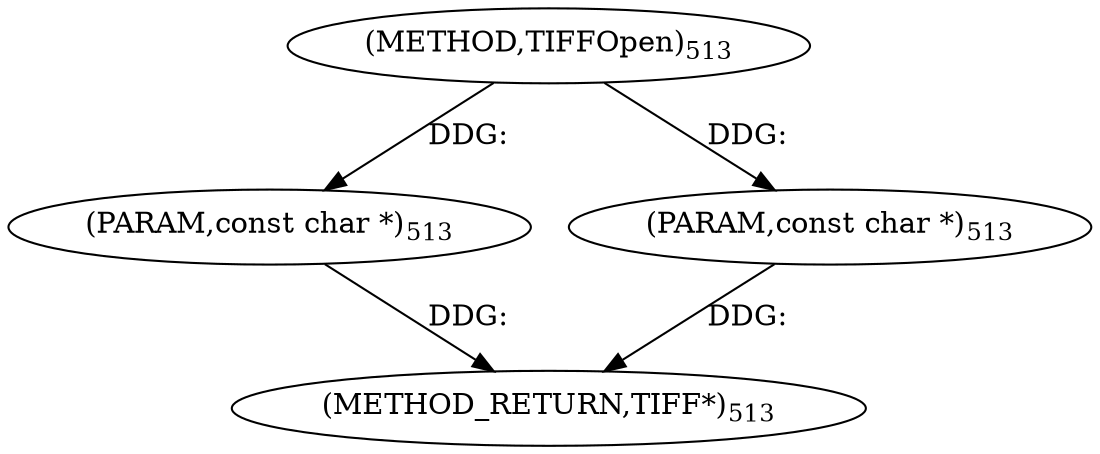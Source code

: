 digraph "TIFFOpen" {  
"9028" [label = <(METHOD,TIFFOpen)<SUB>513</SUB>> ]
"9031" [label = <(METHOD_RETURN,TIFF*)<SUB>513</SUB>> ]
"9029" [label = <(PARAM,const char *)<SUB>513</SUB>> ]
"9030" [label = <(PARAM,const char *)<SUB>513</SUB>> ]
  "9029" -> "9031"  [ label = "DDG: "] 
  "9030" -> "9031"  [ label = "DDG: "] 
  "9028" -> "9029"  [ label = "DDG: "] 
  "9028" -> "9030"  [ label = "DDG: "] 
}
